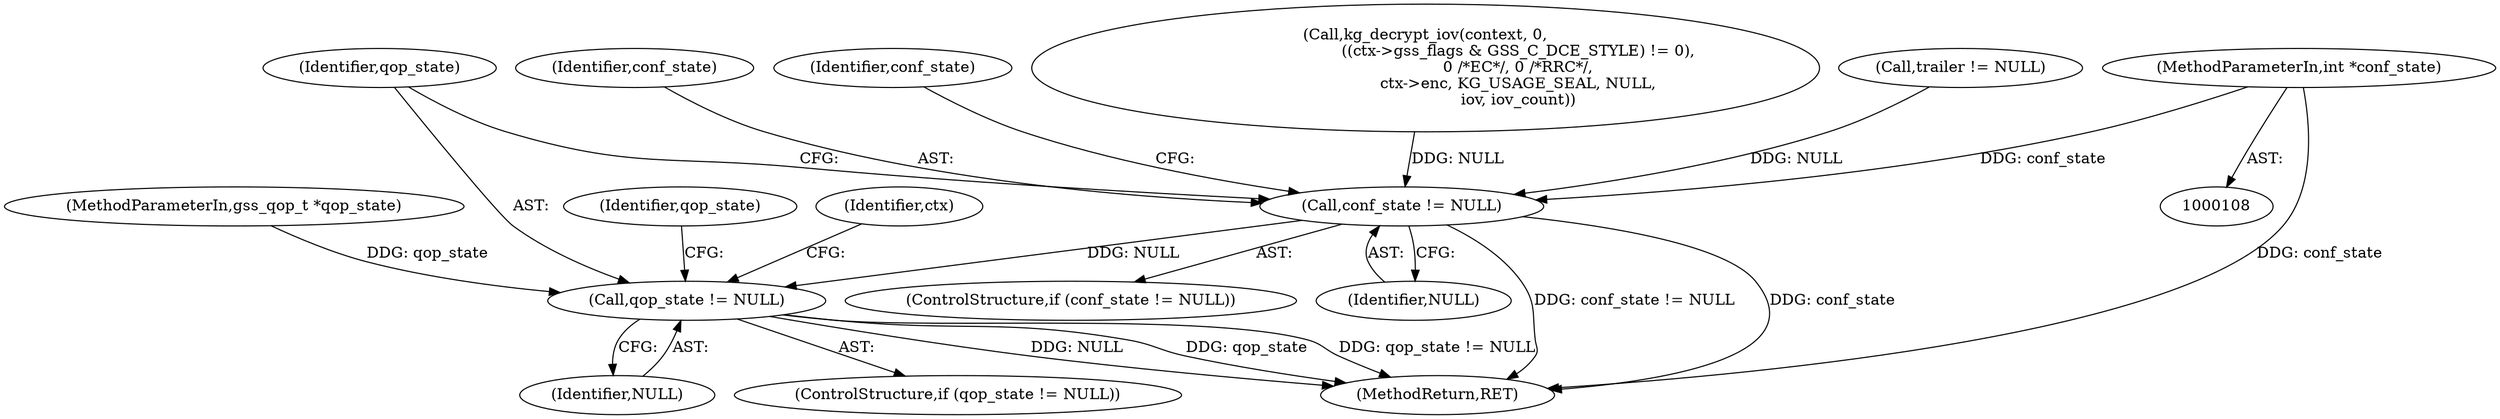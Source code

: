 digraph "0_krb5_e6ae703ae597d798e310368d52b8f38ee11c6a73_0@pointer" {
"1000115" [label="(MethodParameterIn,int *conf_state)"];
"1000772" [label="(Call,conf_state != NULL)"];
"1000782" [label="(Call,qop_state != NULL)"];
"1000840" [label="(MethodReturn,RET)"];
"1000115" [label="(MethodParameterIn,int *conf_state)"];
"1000782" [label="(Call,qop_state != NULL)"];
"1000787" [label="(Identifier,qop_state)"];
"1000777" [label="(Identifier,conf_state)"];
"1000773" [label="(Identifier,conf_state)"];
"1000771" [label="(ControlStructure,if (conf_state != NULL))"];
"1000793" [label="(Identifier,ctx)"];
"1000784" [label="(Identifier,NULL)"];
"1000783" [label="(Identifier,qop_state)"];
"1000774" [label="(Identifier,NULL)"];
"1000781" [label="(ControlStructure,if (qop_state != NULL))"];
"1000502" [label="(Call,kg_decrypt_iov(context, 0,\n                                      ((ctx->gss_flags & GSS_C_DCE_STYLE) != 0),\n                                      0 /*EC*/, 0 /*RRC*/,\n                                      ctx->enc, KG_USAGE_SEAL, NULL,\n                                      iov, iov_count))"];
"1000116" [label="(MethodParameterIn,gss_qop_t *qop_state)"];
"1000179" [label="(Call,trailer != NULL)"];
"1000772" [label="(Call,conf_state != NULL)"];
"1000115" -> "1000108"  [label="AST: "];
"1000115" -> "1000840"  [label="DDG: conf_state"];
"1000115" -> "1000772"  [label="DDG: conf_state"];
"1000772" -> "1000771"  [label="AST: "];
"1000772" -> "1000774"  [label="CFG: "];
"1000773" -> "1000772"  [label="AST: "];
"1000774" -> "1000772"  [label="AST: "];
"1000777" -> "1000772"  [label="CFG: "];
"1000783" -> "1000772"  [label="CFG: "];
"1000772" -> "1000840"  [label="DDG: conf_state"];
"1000772" -> "1000840"  [label="DDG: conf_state != NULL"];
"1000179" -> "1000772"  [label="DDG: NULL"];
"1000502" -> "1000772"  [label="DDG: NULL"];
"1000772" -> "1000782"  [label="DDG: NULL"];
"1000782" -> "1000781"  [label="AST: "];
"1000782" -> "1000784"  [label="CFG: "];
"1000783" -> "1000782"  [label="AST: "];
"1000784" -> "1000782"  [label="AST: "];
"1000787" -> "1000782"  [label="CFG: "];
"1000793" -> "1000782"  [label="CFG: "];
"1000782" -> "1000840"  [label="DDG: qop_state"];
"1000782" -> "1000840"  [label="DDG: qop_state != NULL"];
"1000782" -> "1000840"  [label="DDG: NULL"];
"1000116" -> "1000782"  [label="DDG: qop_state"];
}
